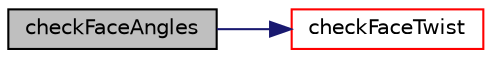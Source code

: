 digraph "checkFaceAngles"
{
  bgcolor="transparent";
  edge [fontname="Helvetica",fontsize="10",labelfontname="Helvetica",labelfontsize="10"];
  node [fontname="Helvetica",fontsize="10",shape=record];
  rankdir="LR";
  Node1343 [label="checkFaceAngles",height=0.2,width=0.4,color="black", fillcolor="grey75", style="filled", fontcolor="black"];
  Node1343 -> Node1344 [color="midnightblue",fontsize="10",style="solid",fontname="Helvetica"];
  Node1344 [label="checkFaceTwist",height=0.2,width=0.4,color="red",URL="$a26277.html#a024a05dbc6d84c1506e13b255ee71518"];
}
